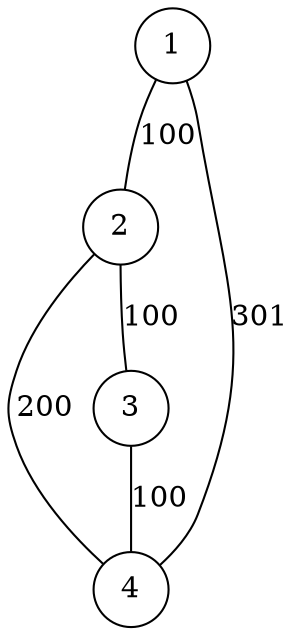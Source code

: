 graph title {
    node[shape=circle fixedsize=true style=filled fillcolor=white colorscheme=accent8 ];
1--2[label="100"];
2--4[label="200"];
2--3[label="100"];
3--4[label="100"];
1--4[label="301"];
}
